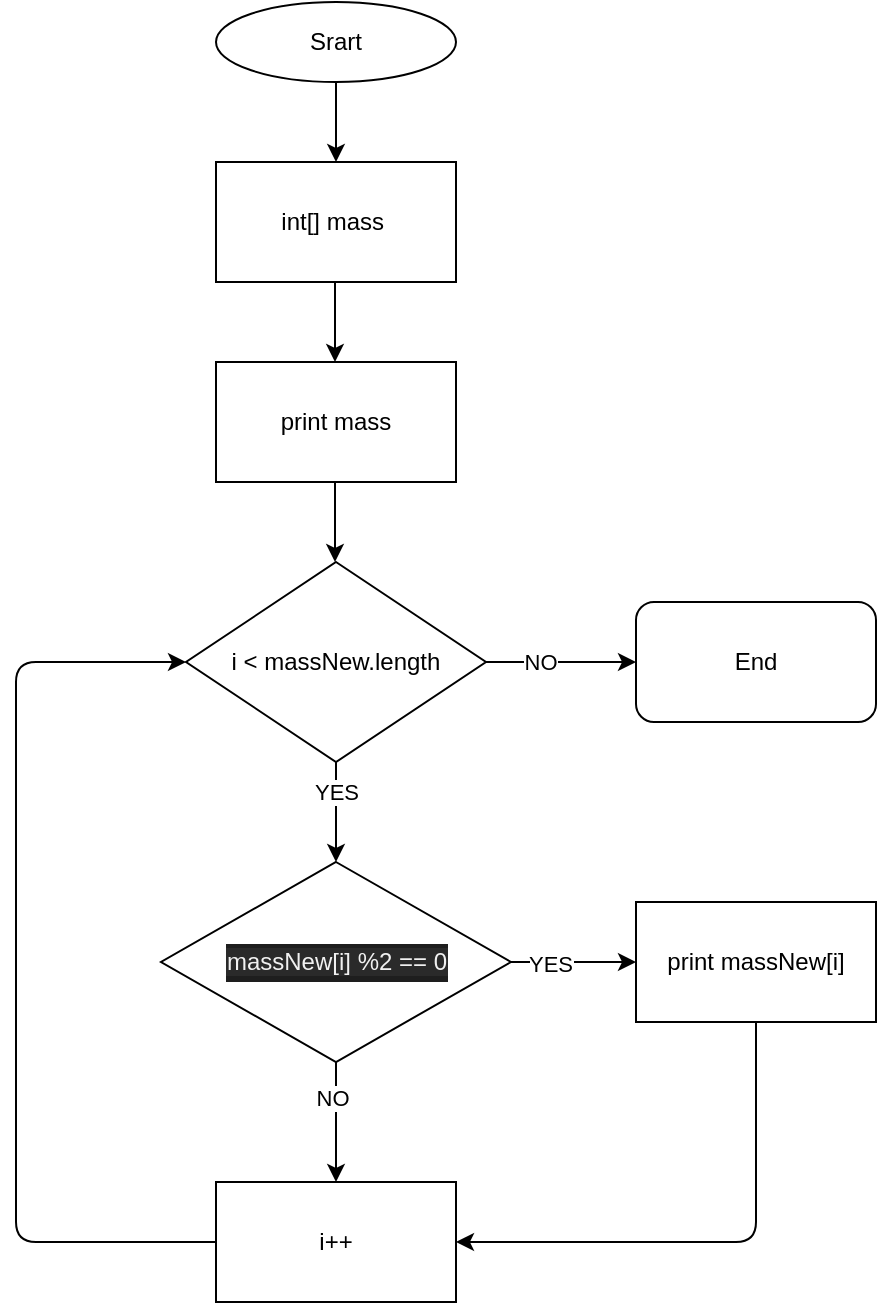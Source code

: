 <mxfile>
    <diagram id="rqPEqcgFD8zaTTGn9sjV" name="Page-1">
        <mxGraphModel dx="1028" dy="405" grid="1" gridSize="10" guides="1" tooltips="1" connect="1" arrows="1" fold="1" page="1" pageScale="1" pageWidth="827" pageHeight="1169" math="0" shadow="0">
            <root>
                <mxCell id="0"/>
                <mxCell id="1" parent="0"/>
                <mxCell id="2" value="Srart" style="ellipse;whiteSpace=wrap;html=1;" vertex="1" parent="1">
                    <mxGeometry x="340" y="40" width="120" height="40" as="geometry"/>
                </mxCell>
                <mxCell id="3" value="" style="endArrow=classic;html=1;exitX=0.5;exitY=1;exitDx=0;exitDy=0;" edge="1" parent="1" source="2">
                    <mxGeometry width="50" height="50" relative="1" as="geometry">
                        <mxPoint x="390" y="330" as="sourcePoint"/>
                        <mxPoint x="400" y="120" as="targetPoint"/>
                    </mxGeometry>
                </mxCell>
                <mxCell id="4" value="int[] mass&amp;nbsp;" style="rounded=0;whiteSpace=wrap;html=1;" vertex="1" parent="1">
                    <mxGeometry x="340" y="120" width="120" height="60" as="geometry"/>
                </mxCell>
                <mxCell id="5" value="i &amp;lt; massNew.length" style="rhombus;whiteSpace=wrap;html=1;" vertex="1" parent="1">
                    <mxGeometry x="325" y="320" width="150" height="100" as="geometry"/>
                </mxCell>
                <mxCell id="6" value="" style="endArrow=classic;html=1;exitX=0.5;exitY=1;exitDx=0;exitDy=0;" edge="1" parent="1">
                    <mxGeometry width="50" height="50" relative="1" as="geometry">
                        <mxPoint x="399.5" y="180" as="sourcePoint"/>
                        <mxPoint x="399.5" y="220" as="targetPoint"/>
                    </mxGeometry>
                </mxCell>
                <mxCell id="8" value="print mass" style="rounded=0;whiteSpace=wrap;html=1;" vertex="1" parent="1">
                    <mxGeometry x="340" y="220" width="120" height="60" as="geometry"/>
                </mxCell>
                <mxCell id="9" value="" style="endArrow=classic;html=1;exitX=0.5;exitY=1;exitDx=0;exitDy=0;" edge="1" parent="1">
                    <mxGeometry width="50" height="50" relative="1" as="geometry">
                        <mxPoint x="399.5" y="280" as="sourcePoint"/>
                        <mxPoint x="399.5" y="320" as="targetPoint"/>
                    </mxGeometry>
                </mxCell>
                <mxCell id="11" value="" style="endArrow=classic;html=1;exitX=1;exitY=0.5;exitDx=0;exitDy=0;" edge="1" parent="1" source="5">
                    <mxGeometry width="50" height="50" relative="1" as="geometry">
                        <mxPoint x="390" y="510" as="sourcePoint"/>
                        <mxPoint x="550" y="370" as="targetPoint"/>
                    </mxGeometry>
                </mxCell>
                <mxCell id="25" value="NO" style="edgeLabel;html=1;align=center;verticalAlign=middle;resizable=0;points=[];" vertex="1" connectable="0" parent="11">
                    <mxGeometry x="-0.287" relative="1" as="geometry">
                        <mxPoint as="offset"/>
                    </mxGeometry>
                </mxCell>
                <mxCell id="13" value="End" style="rounded=1;whiteSpace=wrap;html=1;" vertex="1" parent="1">
                    <mxGeometry x="550" y="340" width="120" height="60" as="geometry"/>
                </mxCell>
                <mxCell id="14" value="" style="endArrow=classic;html=1;exitX=0.5;exitY=1;exitDx=0;exitDy=0;" edge="1" parent="1" source="5">
                    <mxGeometry width="50" height="50" relative="1" as="geometry">
                        <mxPoint x="390" y="510" as="sourcePoint"/>
                        <mxPoint x="400" y="470" as="targetPoint"/>
                    </mxGeometry>
                </mxCell>
                <mxCell id="26" value="YES" style="edgeLabel;html=1;align=center;verticalAlign=middle;resizable=0;points=[];" vertex="1" connectable="0" parent="14">
                    <mxGeometry x="-0.4" relative="1" as="geometry">
                        <mxPoint as="offset"/>
                    </mxGeometry>
                </mxCell>
                <mxCell id="15" value="&lt;div style=&quot;color: rgb(212 , 212 , 212) ; background-color: rgb(30 , 30 , 30) ; font-family: &amp;#34;consolas&amp;#34; , &amp;#34;courier new&amp;#34; , monospace ; font-size: 14px ; line-height: 19px&quot;&gt;&lt;span style=&quot;color: rgb(240 , 240 , 240) ; font-family: &amp;#34;helvetica&amp;#34; ; font-size: 12px ; background-color: rgb(42 , 42 , 42)&quot;&gt;massNew[i] %2 == 0&lt;/span&gt;&lt;br&gt;&lt;/div&gt;" style="rhombus;whiteSpace=wrap;html=1;" vertex="1" parent="1">
                    <mxGeometry x="312.5" y="470" width="175" height="100" as="geometry"/>
                </mxCell>
                <mxCell id="16" value="" style="endArrow=classic;html=1;exitX=1;exitY=0.5;exitDx=0;exitDy=0;" edge="1" parent="1" source="15">
                    <mxGeometry width="50" height="50" relative="1" as="geometry">
                        <mxPoint x="390" y="510" as="sourcePoint"/>
                        <mxPoint x="550" y="520" as="targetPoint"/>
                        <Array as="points"/>
                    </mxGeometry>
                </mxCell>
                <mxCell id="27" value="YES" style="edgeLabel;html=1;align=center;verticalAlign=middle;resizable=0;points=[];" vertex="1" connectable="0" parent="16">
                    <mxGeometry x="-0.386" y="-1" relative="1" as="geometry">
                        <mxPoint as="offset"/>
                    </mxGeometry>
                </mxCell>
                <mxCell id="17" value="print massNew[i]" style="rounded=0;whiteSpace=wrap;html=1;" vertex="1" parent="1">
                    <mxGeometry x="550" y="490" width="120" height="60" as="geometry"/>
                </mxCell>
                <mxCell id="18" value="i++" style="rounded=0;whiteSpace=wrap;html=1;" vertex="1" parent="1">
                    <mxGeometry x="340" y="630" width="120" height="60" as="geometry"/>
                </mxCell>
                <mxCell id="19" value="" style="endArrow=classic;html=1;exitX=0.5;exitY=1;exitDx=0;exitDy=0;" edge="1" parent="1" source="15">
                    <mxGeometry width="50" height="50" relative="1" as="geometry">
                        <mxPoint x="405" y="570" as="sourcePoint"/>
                        <mxPoint x="400" y="630" as="targetPoint"/>
                    </mxGeometry>
                </mxCell>
                <mxCell id="28" value="NO" style="edgeLabel;html=1;align=center;verticalAlign=middle;resizable=0;points=[];" vertex="1" connectable="0" parent="19">
                    <mxGeometry x="-0.4" y="-2" relative="1" as="geometry">
                        <mxPoint as="offset"/>
                    </mxGeometry>
                </mxCell>
                <mxCell id="22" value="" style="endArrow=classic;html=1;entryX=1;entryY=0.5;entryDx=0;entryDy=0;exitX=0.5;exitY=1;exitDx=0;exitDy=0;" edge="1" parent="1" source="17" target="18">
                    <mxGeometry width="50" height="50" relative="1" as="geometry">
                        <mxPoint x="410" y="510" as="sourcePoint"/>
                        <mxPoint x="460" y="460" as="targetPoint"/>
                        <Array as="points">
                            <mxPoint x="610" y="660"/>
                        </Array>
                    </mxGeometry>
                </mxCell>
                <mxCell id="23" value="" style="endArrow=classic;html=1;exitX=0;exitY=0.5;exitDx=0;exitDy=0;entryX=0;entryY=0.5;entryDx=0;entryDy=0;" edge="1" parent="1" source="18" target="5">
                    <mxGeometry width="50" height="50" relative="1" as="geometry">
                        <mxPoint x="410" y="510" as="sourcePoint"/>
                        <mxPoint x="460" y="460" as="targetPoint"/>
                        <Array as="points">
                            <mxPoint x="240" y="660"/>
                            <mxPoint x="240" y="520"/>
                            <mxPoint x="240" y="370"/>
                        </Array>
                    </mxGeometry>
                </mxCell>
            </root>
        </mxGraphModel>
    </diagram>
</mxfile>